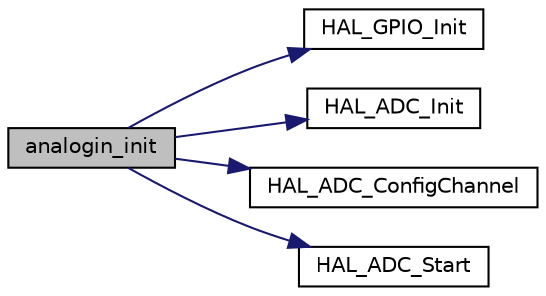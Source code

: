 digraph "analogin_init"
{
  edge [fontname="Helvetica",fontsize="10",labelfontname="Helvetica",labelfontsize="10"];
  node [fontname="Helvetica",fontsize="10",shape=record];
  rankdir="LR";
  Node0 [label="analogin_init",height=0.2,width=0.4,color="black", fillcolor="grey75", style="filled", fontcolor="black"];
  Node0 -> Node1 [color="midnightblue",fontsize="10",style="solid",fontname="Helvetica"];
  Node1 [label="HAL_GPIO_Init",height=0.2,width=0.4,color="black", fillcolor="white", style="filled",URL="$group___g_p_i_o___exported___functions___group1.html#ga41bda93b6dd639e4905fdb1454eff98e"];
  Node0 -> Node2 [color="midnightblue",fontsize="10",style="solid",fontname="Helvetica"];
  Node2 [label="HAL_ADC_Init",height=0.2,width=0.4,color="black", fillcolor="white", style="filled",URL="$group___a_d_c___exported___functions___group1.html#ga33ddb73d4880bd425aaa43c5c52bb13a"];
  Node0 -> Node3 [color="midnightblue",fontsize="10",style="solid",fontname="Helvetica"];
  Node3 [label="HAL_ADC_ConfigChannel",height=0.2,width=0.4,color="black", fillcolor="white", style="filled",URL="$group___a_d_c___exported___functions___group3.html#gac6f70c4927204d6f50ab44c8e4800106"];
  Node0 -> Node4 [color="midnightblue",fontsize="10",style="solid",fontname="Helvetica"];
  Node4 [label="HAL_ADC_Start",height=0.2,width=0.4,color="black", fillcolor="white", style="filled",URL="$group___a_d_c___exported___functions___group2.html#ga193666e3bde978627c9ee1e2073c69c0"];
}
